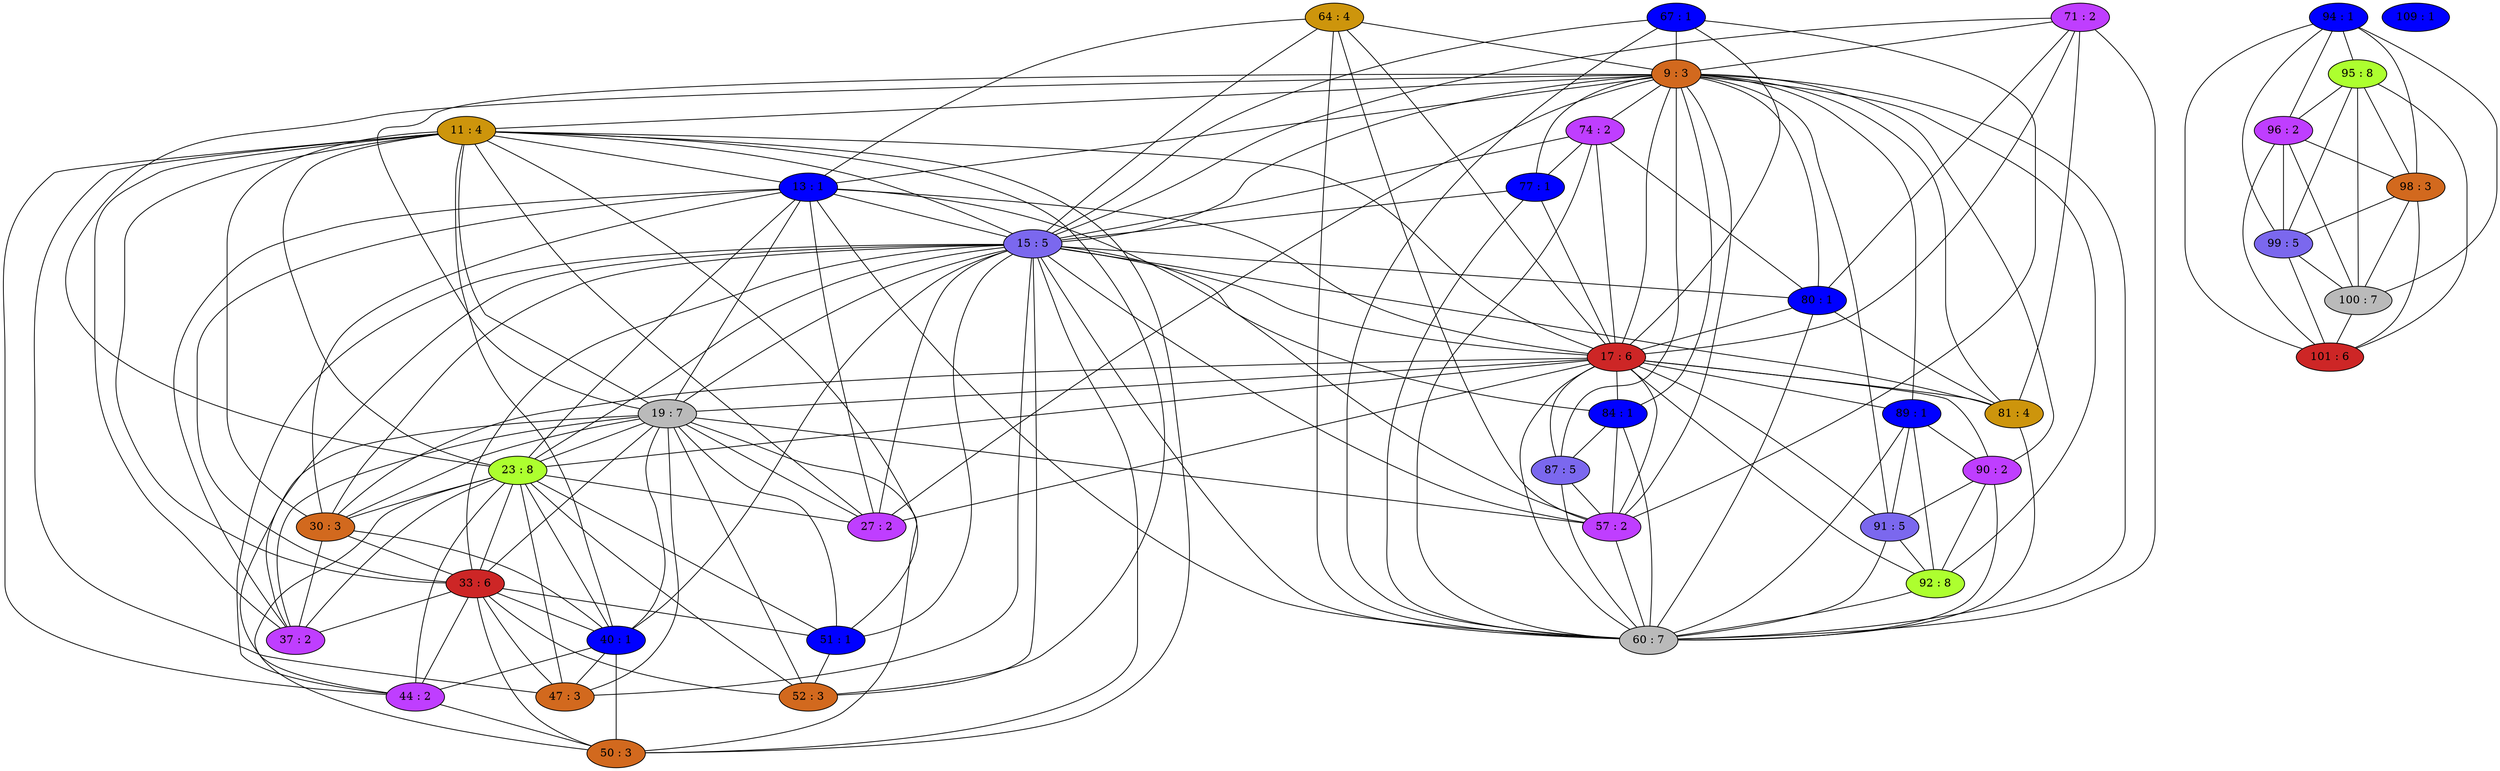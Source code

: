 strict graph {
64[label="64 : 4" style=filled fillcolor="darkgoldenrod3"];
64 -- 17
64 -- 9
64 -- 57
64 -- 60
64 -- 13
64 -- 15
67[label="67 : 1" style=filled fillcolor="blue1"];
67 -- 17
67 -- 9
67 -- 57
67 -- 60
67 -- 15
71[label="71 : 2" style=filled fillcolor="darkorchid1"];
71 -- 80
71 -- 17
71 -- 81
71 -- 9
71 -- 60
71 -- 15
9[label="9 : 3" style=filled fillcolor="chocolate"];
9 -- 64
9 -- 67
9 -- 71
9 -- 74
9 -- 11
9 -- 77
9 -- 13
9 -- 15
9 -- 80
9 -- 81
9 -- 17
9 -- 19
9 -- 84
9 -- 87
9 -- 23
9 -- 89
9 -- 57
9 -- 90
9 -- 91
9 -- 27
9 -- 92
9 -- 60
74[label="74 : 2" style=filled fillcolor="darkorchid1"];
74 -- 80
74 -- 17
74 -- 9
74 -- 60
74 -- 77
74 -- 15
11[label="11 : 4" style=filled fillcolor="darkgoldenrod3"];
11 -- 33
11 -- 37
11 -- 40
11 -- 9
11 -- 44
11 -- 13
11 -- 47
11 -- 15
11 -- 17
11 -- 50
11 -- 51
11 -- 19
11 -- 52
11 -- 23
11 -- 27
11 -- 30
77[label="77 : 1" style=filled fillcolor="blue1"];
77 -- 17
77 -- 9
77 -- 74
77 -- 60
77 -- 15
13[label="13 : 1" style=filled fillcolor="blue1"];
13 -- 64
13 -- 33
13 -- 37
13 -- 9
13 -- 11
13 -- 15
13 -- 17
13 -- 19
13 -- 23
13 -- 57
13 -- 27
13 -- 60
13 -- 30
15[label="15 : 5" style=filled fillcolor="mediumslateblue"];
15 -- 64
15 -- 67
15 -- 71
15 -- 9
15 -- 74
15 -- 11
15 -- 77
15 -- 13
15 -- 80
15 -- 81
15 -- 17
15 -- 19
15 -- 84
15 -- 23
15 -- 27
15 -- 30
15 -- 33
15 -- 37
15 -- 40
15 -- 44
15 -- 47
15 -- 50
15 -- 51
15 -- 52
15 -- 57
15 -- 60
80[label="80 : 1" style=filled fillcolor="blue1"];
80 -- 17
80 -- 81
80 -- 71
80 -- 9
80 -- 74
80 -- 60
80 -- 15
17[label="17 : 6" style=filled fillcolor="firebrick3"];
17 -- 64
17 -- 67
17 -- 71
17 -- 9
17 -- 74
17 -- 11
17 -- 77
17 -- 13
17 -- 15
17 -- 80
17 -- 81
17 -- 19
17 -- 84
17 -- 87
17 -- 23
17 -- 89
17 -- 57
17 -- 90
17 -- 91
17 -- 27
17 -- 92
17 -- 60
17 -- 30
81[label="81 : 4" style=filled fillcolor="darkgoldenrod3"];
81 -- 80
81 -- 17
81 -- 71
81 -- 9
81 -- 60
81 -- 15
19[label="19 : 7" style=filled fillcolor="gray73"];
19 -- 33
19 -- 37
19 -- 40
19 -- 9
19 -- 11
19 -- 44
19 -- 13
19 -- 47
19 -- 15
19 -- 17
19 -- 50
19 -- 51
19 -- 52
19 -- 23
19 -- 57
19 -- 27
19 -- 30
84[label="84 : 1" style=filled fillcolor="blue1"];
84 -- 17
84 -- 87
84 -- 9
84 -- 57
84 -- 60
84 -- 15
87[label="87 : 5" style=filled fillcolor="mediumslateblue"];
87 -- 17
87 -- 84
87 -- 9
87 -- 57
87 -- 60
23[label="23 : 8" style=filled fillcolor="greenyellow"];
23 -- 33
23 -- 37
23 -- 40
23 -- 9
23 -- 11
23 -- 44
23 -- 13
23 -- 47
23 -- 15
23 -- 17
23 -- 50
23 -- 51
23 -- 19
23 -- 52
23 -- 27
23 -- 30
89[label="89 : 1" style=filled fillcolor="blue1"];
89 -- 17
89 -- 9
89 -- 90
89 -- 91
89 -- 92
89 -- 60
90[label="90 : 2" style=filled fillcolor="darkorchid1"];
90 -- 17
90 -- 89
90 -- 9
90 -- 91
90 -- 92
90 -- 60
91[label="91 : 5" style=filled fillcolor="mediumslateblue"];
91 -- 17
91 -- 89
91 -- 9
91 -- 90
91 -- 92
91 -- 60
27[label="27 : 2" style=filled fillcolor="darkorchid1"];
27 -- 17
27 -- 19
27 -- 23
27 -- 9
27 -- 11
27 -- 13
27 -- 15
92[label="92 : 8" style=filled fillcolor="greenyellow"];
92 -- 17
92 -- 89
92 -- 9
92 -- 90
92 -- 91
92 -- 60
94[label="94 : 1" style=filled fillcolor="blue1"];
94 -- 96
94 -- 98
94 -- 99
94 -- 100
94 -- 101
94 -- 95
30[label="30 : 3" style=filled fillcolor="chocolate"];
30 -- 33
30 -- 17
30 -- 19
30 -- 37
30 -- 23
30 -- 40
30 -- 11
30 -- 13
30 -- 15
95[label="95 : 8" style=filled fillcolor="greenyellow"];
95 -- 96
95 -- 98
95 -- 99
95 -- 100
95 -- 101
95 -- 94
96[label="96 : 2" style=filled fillcolor="darkorchid1"];
96 -- 98
96 -- 99
96 -- 100
96 -- 101
96 -- 94
96 -- 95
33[label="33 : 6" style=filled fillcolor="firebrick3"];
33 -- 37
33 -- 40
33 -- 11
33 -- 44
33 -- 13
33 -- 47
33 -- 15
33 -- 50
33 -- 51
33 -- 19
33 -- 52
33 -- 23
33 -- 30
98[label="98 : 3" style=filled fillcolor="chocolate"];
98 -- 96
98 -- 99
98 -- 100
98 -- 101
98 -- 94
98 -- 95
99[label="99 : 5" style=filled fillcolor="mediumslateblue"];
99 -- 96
99 -- 98
99 -- 100
99 -- 101
99 -- 94
99 -- 95
100[label="100 : 7" style=filled fillcolor="gray73"];
100 -- 96
100 -- 98
100 -- 99
100 -- 101
100 -- 94
100 -- 95
101[label="101 : 6" style=filled fillcolor="firebrick3"];
101 -- 96
101 -- 98
101 -- 99
101 -- 100
101 -- 94
101 -- 95
37[label="37 : 2" style=filled fillcolor="darkorchid1"];
37 -- 33
37 -- 19
37 -- 23
37 -- 11
37 -- 13
37 -- 30
37 -- 15
40[label="40 : 1" style=filled fillcolor="blue1"];
40 -- 33
40 -- 50
40 -- 19
40 -- 23
40 -- 11
40 -- 44
40 -- 30
40 -- 47
40 -- 15
44[label="44 : 2" style=filled fillcolor="darkorchid1"];
44 -- 33
44 -- 50
44 -- 19
44 -- 23
44 -- 40
44 -- 11
44 -- 15
109[label="109 : 1" style=filled fillcolor="blue1"];
47[label="47 : 3" style=filled fillcolor="chocolate"];
47 -- 33
47 -- 19
47 -- 23
47 -- 40
47 -- 11
47 -- 15
50[label="50 : 3" style=filled fillcolor="chocolate"];
50 -- 33
50 -- 19
50 -- 23
50 -- 40
50 -- 11
50 -- 44
50 -- 15
51[label="51 : 1" style=filled fillcolor="blue1"];
51 -- 33
51 -- 19
51 -- 52
51 -- 23
51 -- 11
51 -- 15
52[label="52 : 3" style=filled fillcolor="chocolate"];
52 -- 33
52 -- 51
52 -- 19
52 -- 23
52 -- 11
52 -- 15
57[label="57 : 2" style=filled fillcolor="darkorchid1"];
57 -- 64
57 -- 17
57 -- 67
57 -- 19
57 -- 84
57 -- 87
57 -- 9
57 -- 60
57 -- 13
57 -- 15
60[label="60 : 7" style=filled fillcolor="gray73"];
60 -- 64
60 -- 67
60 -- 71
60 -- 9
60 -- 74
60 -- 77
60 -- 13
60 -- 15
60 -- 80
60 -- 81
60 -- 17
60 -- 84
60 -- 87
60 -- 89
60 -- 57
60 -- 90
60 -- 91
60 -- 92
}